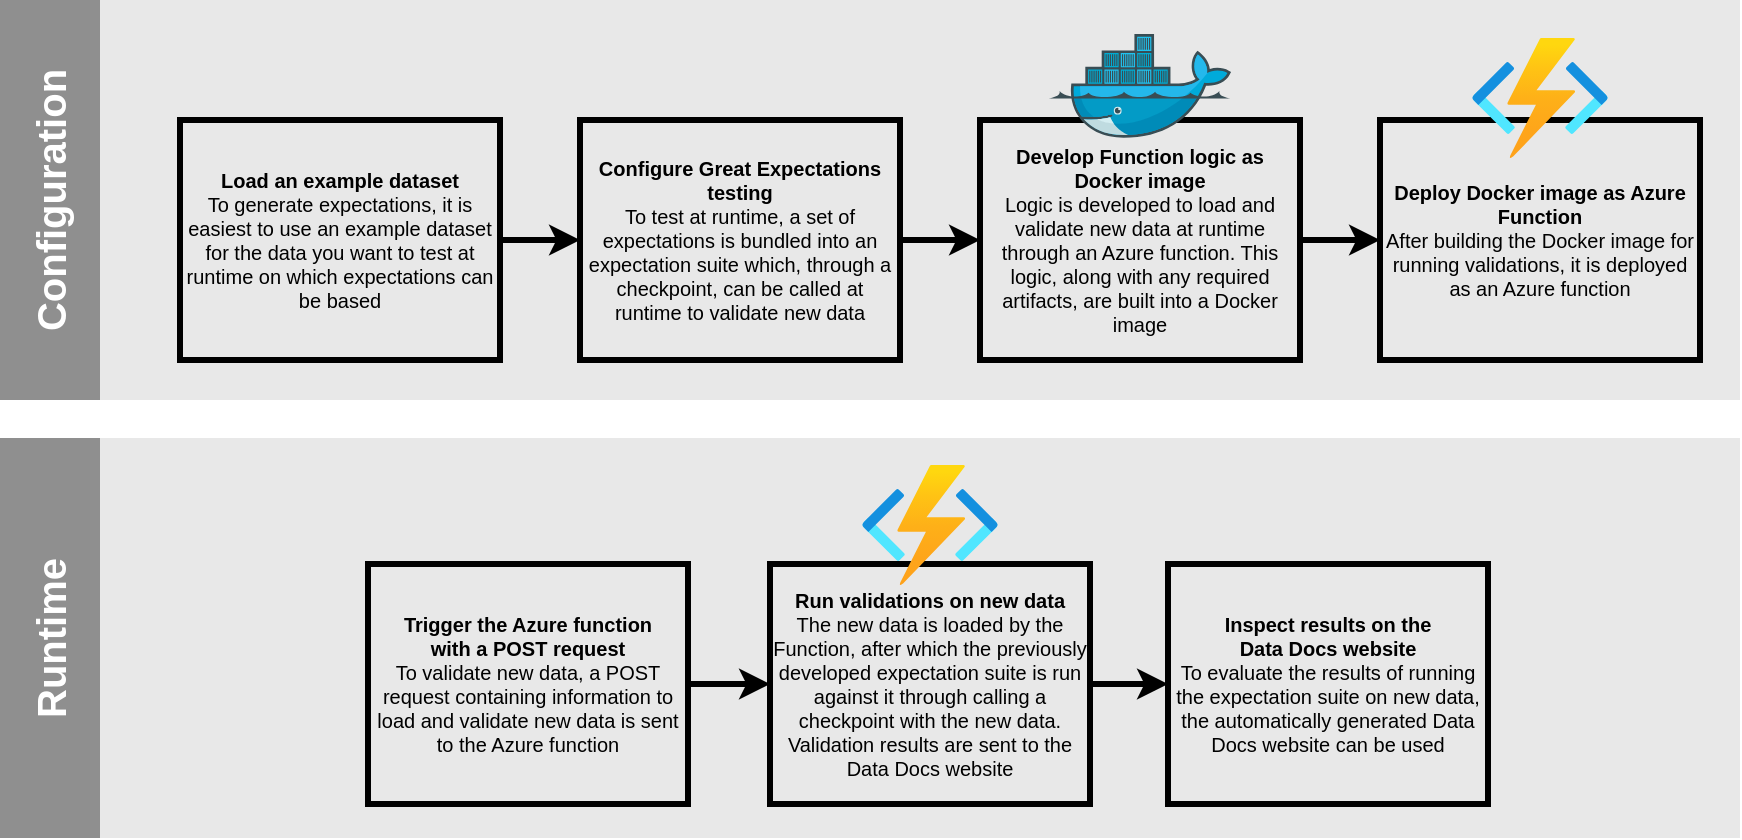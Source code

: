 <mxfile version="20.3.0" type="device"><diagram id="aNyzMNAExB_1Egbtg5X7" name="Page-1"><mxGraphModel dx="2252" dy="772" grid="1" gridSize="10" guides="1" tooltips="1" connect="1" arrows="1" fold="1" page="1" pageScale="1" pageWidth="827" pageHeight="1169" math="0" shadow="0"><root><mxCell id="0"/><mxCell id="1" parent="0"/><mxCell id="h7wK3UnEucAmxL8b9KZF-15" value="" style="rounded=0;whiteSpace=wrap;html=1;fillColor=#E8E8E8;strokeColor=none;" parent="1" vertex="1"><mxGeometry x="-50" y="759" width="870" height="200" as="geometry"/></mxCell><mxCell id="h7wK3UnEucAmxL8b9KZF-16" value="Runtime" style="rounded=0;whiteSpace=wrap;html=1;fillColor=#8F8F8F;strokeColor=none;direction=south;rotation=-90;fontColor=#FFFFFF;fontStyle=1;fontSize=20;" parent="1" vertex="1"><mxGeometry x="-125" y="834" width="200" height="50" as="geometry"/></mxCell><mxCell id="h7wK3UnEucAmxL8b9KZF-13" value="" style="rounded=0;whiteSpace=wrap;html=1;fillColor=#E8E8E8;strokeColor=none;" parent="1" vertex="1"><mxGeometry x="-50" y="540" width="870" height="200" as="geometry"/></mxCell><mxCell id="h7wK3UnEucAmxL8b9KZF-17" style="edgeStyle=orthogonalEdgeStyle;rounded=0;orthogonalLoop=1;jettySize=auto;html=1;entryX=0;entryY=0.5;entryDx=0;entryDy=0;fontSize=20;fontColor=#FFFFFF;strokeWidth=3;" parent="1" source="kpyt6ra9kbFHHJ_Ialv7-21" target="kpyt6ra9kbFHHJ_Ialv7-26" edge="1"><mxGeometry relative="1" as="geometry"/></mxCell><mxCell id="kpyt6ra9kbFHHJ_Ialv7-21" value="&lt;b&gt;Load an example dataset &lt;br&gt;&lt;/b&gt;To generate expectations, it is easiest to use an example dataset for the data you want to test at runtime on which expectations can be based" style="rounded=0;whiteSpace=wrap;html=1;fontSize=10;fillColor=none;strokeWidth=3;" parent="1" vertex="1"><mxGeometry x="40" y="600" width="160" height="120" as="geometry"/></mxCell><mxCell id="kpyt6ra9kbFHHJ_Ialv7-23" value="" style="shape=image;verticalLabelPosition=bottom;labelBackgroundColor=default;verticalAlign=top;aspect=fixed;imageAspect=0;image=https://upload.wikimedia.org/wikipedia/commons/thumb/c/c3/Python-logo-notext.svg/640px-Python-logo-notext.svg.png;fontSize=10;fontStyle=2" parent="1" vertex="1"><mxGeometry x="84.99" y="559" width="60" height="60" as="geometry"/></mxCell><mxCell id="h7wK3UnEucAmxL8b9KZF-18" style="edgeStyle=orthogonalEdgeStyle;rounded=0;orthogonalLoop=1;jettySize=auto;html=1;entryX=0;entryY=0.5;entryDx=0;entryDy=0;fontSize=20;fontColor=#FFFFFF;strokeWidth=3;" parent="1" source="kpyt6ra9kbFHHJ_Ialv7-26" target="h7wK3UnEucAmxL8b9KZF-3" edge="1"><mxGeometry relative="1" as="geometry"/></mxCell><mxCell id="kpyt6ra9kbFHHJ_Ialv7-26" value="&lt;b&gt;Configure Great Expectations testing&lt;/b&gt;&lt;br&gt;To test at runtime, a set of expectations is bundled into an expectation suite which, through a checkpoint, can be called at runtime to validate new data" style="rounded=0;whiteSpace=wrap;html=1;fontSize=10;fillColor=none;strokeWidth=3;" parent="1" vertex="1"><mxGeometry x="240" y="600" width="160" height="120" as="geometry"/></mxCell><mxCell id="kpyt6ra9kbFHHJ_Ialv7-24" value="" style="shape=image;verticalLabelPosition=bottom;labelBackgroundColor=default;verticalAlign=top;aspect=fixed;imageAspect=0;image=https://docs.greatexpectations.io/img/great-expectations-logo-full-size.png;clipPath=inset(0% 76.67% 0% 0%);" parent="1" vertex="1"><mxGeometry x="288.03" y="546.8" width="63.94" height="61.2" as="geometry"/></mxCell><mxCell id="h7wK3UnEucAmxL8b9KZF-19" style="edgeStyle=orthogonalEdgeStyle;rounded=0;orthogonalLoop=1;jettySize=auto;html=1;entryX=0;entryY=0.5;entryDx=0;entryDy=0;fontSize=20;fontColor=#FFFFFF;strokeWidth=3;" parent="1" source="h7wK3UnEucAmxL8b9KZF-3" target="h7wK3UnEucAmxL8b9KZF-5" edge="1"><mxGeometry relative="1" as="geometry"/></mxCell><mxCell id="h7wK3UnEucAmxL8b9KZF-3" value="&lt;b&gt;Develop Function logic as &lt;br&gt;Docker image&lt;br&gt;&lt;/b&gt;Logic is developed to load and validate new data at runtime through an Azure function. This logic, along with any required artifacts, are built into a Docker image" style="rounded=0;whiteSpace=wrap;html=1;fontSize=10;fillColor=none;strokeWidth=3;" parent="1" vertex="1"><mxGeometry x="440" y="600" width="160" height="120" as="geometry"/></mxCell><mxCell id="h7wK3UnEucAmxL8b9KZF-5" value="&lt;b&gt;Deploy Docker image as Azure Function&lt;br&gt;&lt;/b&gt;After building the Docker image for running validations, it is deployed as an Azure function" style="rounded=0;whiteSpace=wrap;html=1;fontSize=10;fillColor=none;strokeWidth=3;" parent="1" vertex="1"><mxGeometry x="640" y="600" width="160" height="120" as="geometry"/></mxCell><mxCell id="h7wK3UnEucAmxL8b9KZF-20" style="edgeStyle=orthogonalEdgeStyle;rounded=0;orthogonalLoop=1;jettySize=auto;html=1;entryX=0;entryY=0.5;entryDx=0;entryDy=0;fontSize=20;fontColor=#FFFFFF;strokeWidth=3;" parent="1" source="h7wK3UnEucAmxL8b9KZF-7" target="h7wK3UnEucAmxL8b9KZF-9" edge="1"><mxGeometry relative="1" as="geometry"/></mxCell><mxCell id="h7wK3UnEucAmxL8b9KZF-7" value="&lt;b&gt;Trigger the Azure function&lt;br&gt;with a POST request&lt;br&gt;&lt;/b&gt;To validate new data, a POST request containing information to load and validate new data is sent to the Azure function" style="rounded=0;whiteSpace=wrap;html=1;fontSize=10;fillColor=none;strokeWidth=3;" parent="1" vertex="1"><mxGeometry x="134" y="822" width="160" height="120" as="geometry"/></mxCell><mxCell id="h7wK3UnEucAmxL8b9KZF-8" value="" style="shape=image;verticalLabelPosition=bottom;labelBackgroundColor=default;verticalAlign=top;aspect=fixed;imageAspect=0;image=https://upload.wikimedia.org/wikipedia/commons/thumb/c/c3/Python-logo-notext.svg/640px-Python-logo-notext.svg.png;fontSize=10;fontStyle=2" parent="1" vertex="1"><mxGeometry x="180" y="774" width="60" height="60" as="geometry"/></mxCell><mxCell id="h7wK3UnEucAmxL8b9KZF-21" style="edgeStyle=orthogonalEdgeStyle;rounded=0;orthogonalLoop=1;jettySize=auto;html=1;entryX=0;entryY=0.5;entryDx=0;entryDy=0;fontSize=20;fontColor=#FFFFFF;strokeWidth=3;" parent="1" source="h7wK3UnEucAmxL8b9KZF-9" target="h7wK3UnEucAmxL8b9KZF-11" edge="1"><mxGeometry relative="1" as="geometry"/></mxCell><mxCell id="h7wK3UnEucAmxL8b9KZF-9" value="&lt;b&gt;Run validations on new data&lt;br&gt;&lt;/b&gt;The new data is loaded by the Function, after which the previously developed expectation suite is run against it through calling a checkpoint with the new data. Validation results are sent to the Data Docs website" style="rounded=0;whiteSpace=wrap;html=1;fontSize=10;fillColor=none;strokeWidth=3;" parent="1" vertex="1"><mxGeometry x="335" y="822" width="160" height="120" as="geometry"/></mxCell><mxCell id="h7wK3UnEucAmxL8b9KZF-11" value="&lt;b&gt;Inspect results on the &lt;br&gt;Data Docs website&lt;br&gt;&lt;/b&gt;To evaluate the results of running the expectation suite on new data, the automatically generated Data Docs website can be used" style="rounded=0;whiteSpace=wrap;html=1;fontSize=10;fillColor=none;strokeWidth=3;" parent="1" vertex="1"><mxGeometry x="534" y="822" width="160" height="120" as="geometry"/></mxCell><mxCell id="h7wK3UnEucAmxL8b9KZF-12" value="" style="shape=image;verticalLabelPosition=bottom;labelBackgroundColor=default;verticalAlign=top;aspect=fixed;imageAspect=0;image=https://docs.greatexpectations.io/img/great-expectations-logo-full-size.png;clipPath=inset(0% 77.33% 0% 0%);" parent="1" vertex="1"><mxGeometry x="582.03" y="771" width="63.94" height="63.0" as="geometry"/></mxCell><mxCell id="h7wK3UnEucAmxL8b9KZF-14" value="Configuration" style="rounded=0;whiteSpace=wrap;html=1;fillColor=#8F8F8F;strokeColor=none;direction=south;rotation=-90;fontColor=#FFFFFF;fontStyle=1;fontSize=20;" parent="1" vertex="1"><mxGeometry x="-125" y="615" width="200" height="50" as="geometry"/></mxCell><mxCell id="wbQCPXJ_2MtDGW1C51k2-1" value="" style="aspect=fixed;html=1;points=[];align=center;image;fontSize=12;image=img/lib/azure2/compute/Function_Apps.svg;" vertex="1" parent="1"><mxGeometry x="686" y="559" width="68" height="60" as="geometry"/></mxCell><mxCell id="wbQCPXJ_2MtDGW1C51k2-3" value="" style="sketch=0;aspect=fixed;html=1;points=[];align=center;image;fontSize=12;image=img/lib/mscae/Docker.svg;clipPath=inset(0% 0% 28.57% 0%);" vertex="1" parent="1"><mxGeometry x="474.25" y="557" width="91.5" height="54.9" as="geometry"/></mxCell><mxCell id="wbQCPXJ_2MtDGW1C51k2-4" value="" style="aspect=fixed;html=1;points=[];align=center;image;fontSize=12;image=img/lib/azure2/compute/Function_Apps.svg;" vertex="1" parent="1"><mxGeometry x="381" y="772.5" width="68" height="60" as="geometry"/></mxCell></root></mxGraphModel></diagram></mxfile>